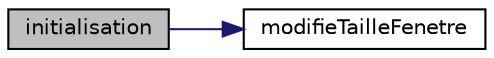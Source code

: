 digraph "initialisation"
{
 // LATEX_PDF_SIZE
  edge [fontname="Helvetica",fontsize="10",labelfontname="Helvetica",labelfontsize="10"];
  node [fontname="Helvetica",fontsize="10",shape=record];
  rankdir="LR";
  Node1 [label="initialisation",height=0.2,width=0.4,color="black", fillcolor="grey75", style="filled", fontcolor="black",tooltip="fonction qui gère l'initialitation et le lancement du programme"];
  Node1 -> Node2 [color="midnightblue",fontsize="10",style="solid",fontname="Helvetica"];
  Node2 [label="modifieTailleFenetre",height=0.2,width=0.4,color="black", fillcolor="white", style="filled",URL="$affichage_8c.html#a25cb786f432ed01160d9268cdccbe7dc",tooltip="modifie la taille de la fenetre dans laquel le programme s'execute"];
}
